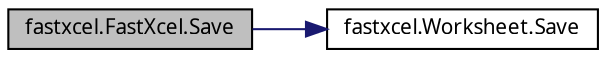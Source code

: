 digraph "fastxcel.FastXcel.Save"
{
  edge [fontname="FreeSans.ttf",fontsize="10",labelfontname="FreeSans.ttf",labelfontsize="10"];
  node [fontname="FreeSans.ttf",fontsize="10",shape=record];
  rankdir="LR";
  Node1 [label="fastxcel.FastXcel.Save",height=0.2,width=0.4,color="black", fillcolor="grey75", style="filled", fontcolor="black"];
  Node1 -> Node2 [color="midnightblue",fontsize="10",style="solid",fontname="FreeSans.ttf"];
  Node2 [label="fastxcel.Worksheet.Save",height=0.2,width=0.4,color="black", fillcolor="white", style="filled",URL="$classfastxcel_1_1_worksheet.html#a8d4ae885f06c8bd2eff1e567df430395"];
}
